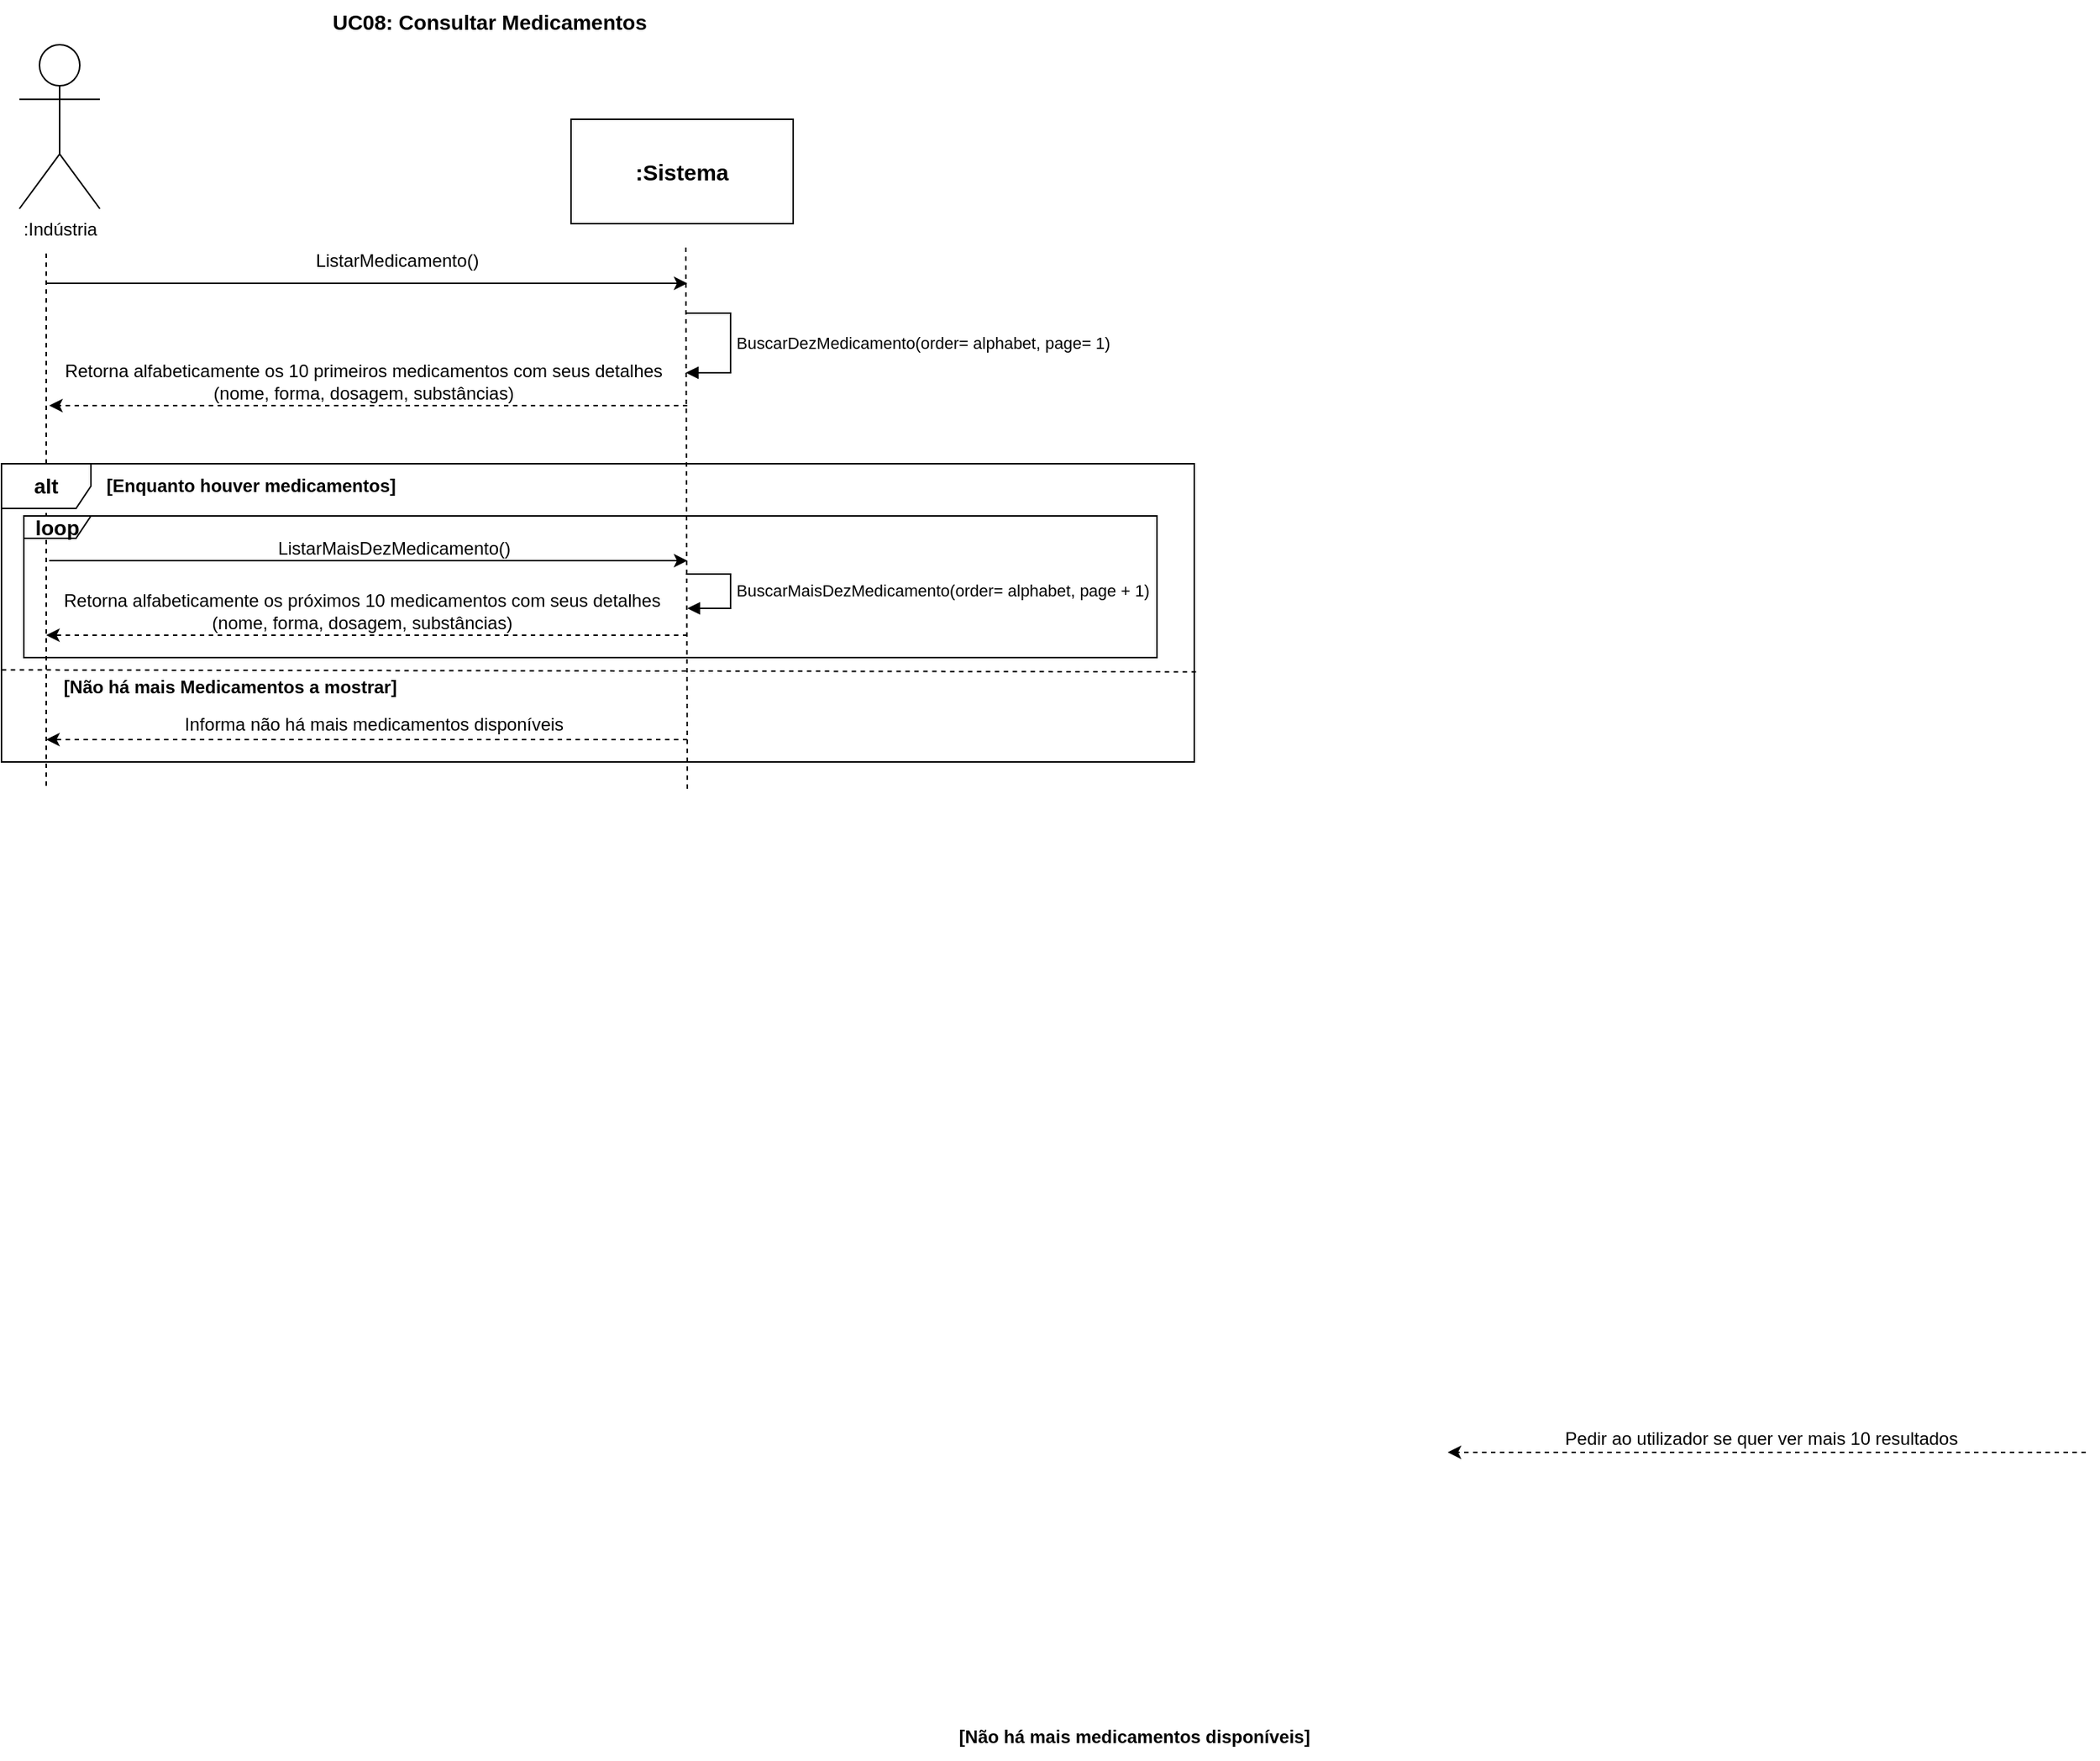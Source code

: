<mxfile version="22.0.2" type="device">
  <diagram name="Page-1" id="5ZZPXkkkmvZoAoPfYjoD">
    <mxGraphModel dx="915" dy="683" grid="1" gridSize="10" guides="1" tooltips="1" connect="1" arrows="1" fold="1" page="1" pageScale="1" pageWidth="827" pageHeight="1169" math="0" shadow="0">
      <root>
        <mxCell id="0" />
        <mxCell id="1" parent="0" />
        <mxCell id="P1hcf5iz_HZhvlH5lLM3-1" value="UC08: Consultar Medicamentos" style="text;html=1;strokeColor=none;fillColor=none;align=center;verticalAlign=middle;whiteSpace=wrap;rounded=0;fontSize=14;fontStyle=1" parent="1" vertex="1">
          <mxGeometry x="224" y="10" width="227" height="30" as="geometry" />
        </mxCell>
        <mxCell id="P1hcf5iz_HZhvlH5lLM3-2" value=":Indústria" style="shape=umlActor;verticalLabelPosition=bottom;verticalAlign=top;html=1;outlineConnect=0;" parent="1" vertex="1">
          <mxGeometry x="22" y="40" width="54" height="110" as="geometry" />
        </mxCell>
        <mxCell id="P1hcf5iz_HZhvlH5lLM3-3" value=":Sistema" style="rounded=0;whiteSpace=wrap;html=1;strokeWidth=1;fontSize=15;fontStyle=1" parent="1" vertex="1">
          <mxGeometry x="392" y="90" width="149" height="70" as="geometry" />
        </mxCell>
        <mxCell id="P1hcf5iz_HZhvlH5lLM3-4" value="" style="endArrow=none;dashed=1;html=1;rounded=0;" parent="1" edge="1">
          <mxGeometry width="50" height="50" relative="1" as="geometry">
            <mxPoint x="40" y="180" as="sourcePoint" />
            <mxPoint x="40" y="540" as="targetPoint" />
          </mxGeometry>
        </mxCell>
        <mxCell id="P1hcf5iz_HZhvlH5lLM3-5" value="" style="endArrow=none;dashed=1;html=1;rounded=0;" parent="1" edge="1">
          <mxGeometry width="50" height="50" relative="1" as="geometry">
            <mxPoint x="469" y="176" as="sourcePoint" />
            <mxPoint x="470" y="540" as="targetPoint" />
          </mxGeometry>
        </mxCell>
        <mxCell id="P1hcf5iz_HZhvlH5lLM3-6" value="" style="endArrow=classic;html=1;rounded=0;" parent="1" edge="1">
          <mxGeometry width="50" height="50" relative="1" as="geometry">
            <mxPoint x="40" y="200" as="sourcePoint" />
            <mxPoint x="470" y="200" as="targetPoint" />
          </mxGeometry>
        </mxCell>
        <mxCell id="P1hcf5iz_HZhvlH5lLM3-7" value="ListarMedicamento()" style="text;html=1;strokeColor=none;fillColor=none;align=center;verticalAlign=middle;whiteSpace=wrap;rounded=0;" parent="1" vertex="1">
          <mxGeometry x="206" y="170" width="139" height="30" as="geometry" />
        </mxCell>
        <mxCell id="P1hcf5iz_HZhvlH5lLM3-13" value="" style="endArrow=classic;html=1;rounded=0;dashed=1;" parent="1" edge="1">
          <mxGeometry width="50" height="50" relative="1" as="geometry">
            <mxPoint x="470" y="282" as="sourcePoint" />
            <mxPoint x="42" y="282" as="targetPoint" />
          </mxGeometry>
        </mxCell>
        <mxCell id="P1hcf5iz_HZhvlH5lLM3-14" value="Retorna alfabeticamente os 10 primeiros medicamentos com seus detalhes (nome, forma, dosagem, substâncias)" style="text;html=1;strokeColor=none;fillColor=none;align=center;verticalAlign=middle;whiteSpace=wrap;rounded=0;" parent="1" vertex="1">
          <mxGeometry x="48" y="242" width="410" height="48" as="geometry" />
        </mxCell>
        <mxCell id="P1hcf5iz_HZhvlH5lLM3-17" value="&lt;b&gt;&lt;font style=&quot;font-size: 14px;&quot;&gt;alt&lt;/font&gt;&lt;/b&gt;" style="shape=umlFrame;whiteSpace=wrap;html=1;pointerEvents=0;" parent="1" vertex="1">
          <mxGeometry x="10" y="321" width="800" height="200" as="geometry" />
        </mxCell>
        <mxCell id="P1hcf5iz_HZhvlH5lLM3-18" value="[Não há mais medicamentos disponíveis]" style="text;html=1;strokeColor=none;fillColor=none;align=center;verticalAlign=middle;whiteSpace=wrap;rounded=0;fontStyle=1;fontSize=12;" parent="1" vertex="1">
          <mxGeometry x="650" y="1160" width="240" height="30" as="geometry" />
        </mxCell>
        <mxCell id="P1hcf5iz_HZhvlH5lLM3-19" value="" style="endArrow=classic;html=1;rounded=0;" parent="1" edge="1">
          <mxGeometry width="50" height="50" relative="1" as="geometry">
            <mxPoint x="42" y="386" as="sourcePoint" />
            <mxPoint x="470" y="386" as="targetPoint" />
          </mxGeometry>
        </mxCell>
        <mxCell id="P1hcf5iz_HZhvlH5lLM3-20" value="ListarMaisDezMedicamento()" style="text;html=1;strokeColor=none;fillColor=none;align=center;verticalAlign=middle;whiteSpace=wrap;rounded=0;" parent="1" vertex="1">
          <mxGeometry x="172" y="363" width="203" height="30" as="geometry" />
        </mxCell>
        <mxCell id="P1hcf5iz_HZhvlH5lLM3-22" value="" style="endArrow=classic;html=1;rounded=0;dashed=1;" parent="1" edge="1">
          <mxGeometry width="50" height="50" relative="1" as="geometry">
            <mxPoint x="470" y="436" as="sourcePoint" />
            <mxPoint x="40" y="436" as="targetPoint" />
          </mxGeometry>
        </mxCell>
        <mxCell id="P1hcf5iz_HZhvlH5lLM3-26" value="BuscarMaisDezMedicamento(order= alphabet, page + 1)" style="html=1;align=left;spacingLeft=2;endArrow=block;rounded=0;edgeStyle=orthogonalEdgeStyle;curved=0;rounded=0;" parent="1" edge="1">
          <mxGeometry relative="1" as="geometry">
            <mxPoint x="469" y="395" as="sourcePoint" />
            <Array as="points">
              <mxPoint x="499" y="395" />
              <mxPoint x="499" y="418" />
            </Array>
            <mxPoint x="470" y="418" as="targetPoint" />
          </mxGeometry>
        </mxCell>
        <mxCell id="P1hcf5iz_HZhvlH5lLM3-29" value="BuscarDezMedicamento(order= alphabet, page= 1)" style="html=1;align=left;spacingLeft=2;endArrow=block;rounded=0;edgeStyle=orthogonalEdgeStyle;curved=0;rounded=0;" parent="1" edge="1">
          <mxGeometry relative="1" as="geometry">
            <mxPoint x="469" y="220" as="sourcePoint" />
            <Array as="points">
              <mxPoint x="499" y="220" />
              <mxPoint x="499" y="260" />
              <mxPoint x="474" y="260" />
            </Array>
            <mxPoint x="469" y="260" as="targetPoint" />
            <mxPoint as="offset" />
          </mxGeometry>
        </mxCell>
        <mxCell id="_0Z9jilFEG9pyiUjYmAs-2" value="[Enquanto houver medicamentos]" style="text;html=1;strokeColor=none;fillColor=none;align=center;verticalAlign=middle;whiteSpace=wrap;rounded=0;fontStyle=1;fontSize=12;" parent="1" vertex="1">
          <mxGeometry x="75" y="321" width="205" height="30" as="geometry" />
        </mxCell>
        <mxCell id="_0Z9jilFEG9pyiUjYmAs-3" value="&lt;b&gt;&lt;font style=&quot;font-size: 14px;&quot;&gt;loop&lt;/font&gt;&lt;/b&gt;" style="shape=umlFrame;whiteSpace=wrap;html=1;pointerEvents=0;width=45;height=15;" parent="1" vertex="1">
          <mxGeometry x="25" y="356" width="760" height="95" as="geometry" />
        </mxCell>
        <mxCell id="_0Z9jilFEG9pyiUjYmAs-5" value="" style="endArrow=none;dashed=1;html=1;rounded=0;exitX=-0.001;exitY=0.557;exitDx=0;exitDy=0;exitPerimeter=0;entryX=1.002;entryY=0.698;entryDx=0;entryDy=0;entryPerimeter=0;" parent="1" target="P1hcf5iz_HZhvlH5lLM3-17" edge="1">
          <mxGeometry width="50" height="50" relative="1" as="geometry">
            <mxPoint x="10.215" y="459.25" as="sourcePoint" />
            <mxPoint x="795.215" y="459.75" as="targetPoint" />
          </mxGeometry>
        </mxCell>
        <mxCell id="_0Z9jilFEG9pyiUjYmAs-6" value="Informa não há mais medicamentos disponíveis" style="text;html=1;strokeColor=none;fillColor=none;align=center;verticalAlign=middle;whiteSpace=wrap;rounded=0;" parent="1" vertex="1">
          <mxGeometry x="130" y="486" width="260" height="20" as="geometry" />
        </mxCell>
        <mxCell id="_0Z9jilFEG9pyiUjYmAs-7" value="" style="endArrow=classic;html=1;rounded=0;dashed=1;" parent="1" edge="1">
          <mxGeometry width="50" height="50" relative="1" as="geometry">
            <mxPoint x="470" y="506" as="sourcePoint" />
            <mxPoint x="40" y="506" as="targetPoint" />
          </mxGeometry>
        </mxCell>
        <mxCell id="pWHhcfip9kys6kamVw_G-3" value="" style="endArrow=classic;html=1;rounded=0;dashed=1;" edge="1" parent="1">
          <mxGeometry width="50" height="50" relative="1" as="geometry">
            <mxPoint x="1408" y="984" as="sourcePoint" />
            <mxPoint x="980" y="984" as="targetPoint" />
          </mxGeometry>
        </mxCell>
        <mxCell id="pWHhcfip9kys6kamVw_G-4" value="Pedir ao utilizador se quer ver mais 10 resultados" style="text;html=1;strokeColor=none;fillColor=none;align=center;verticalAlign=middle;whiteSpace=wrap;rounded=0;" vertex="1" parent="1">
          <mxGeometry x="1038" y="960" width="305" height="30" as="geometry" />
        </mxCell>
        <mxCell id="pWHhcfip9kys6kamVw_G-16" value="Retorna alfabeticamente os próximos 10 medicamentos com seus detalhes (nome, forma, dosagem, substâncias)" style="text;html=1;strokeColor=none;fillColor=none;align=center;verticalAlign=middle;whiteSpace=wrap;rounded=0;" vertex="1" parent="1">
          <mxGeometry x="47" y="396" width="410" height="48" as="geometry" />
        </mxCell>
        <mxCell id="pWHhcfip9kys6kamVw_G-17" value="[Não há mais Medicamentos a mostrar]" style="text;html=1;strokeColor=none;fillColor=none;align=center;verticalAlign=middle;whiteSpace=wrap;rounded=0;fontStyle=1;fontSize=12;" vertex="1" parent="1">
          <mxGeometry x="47" y="456" width="233" height="30" as="geometry" />
        </mxCell>
      </root>
    </mxGraphModel>
  </diagram>
</mxfile>
